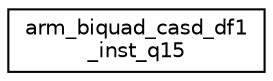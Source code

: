 digraph "Graphical Class Hierarchy"
{
 // LATEX_PDF_SIZE
  edge [fontname="Helvetica",fontsize="10",labelfontname="Helvetica",labelfontsize="10"];
  node [fontname="Helvetica",fontsize="10",shape=record];
  rankdir="LR";
  Node0 [label="arm_biquad_casd_df1\l_inst_q15",height=0.2,width=0.4,color="black", fillcolor="white", style="filled",URL="$structarm__biquad__casd__df1__inst__q15.html",tooltip="Instance structure for the Q15 Biquad cascade filter."];
}

